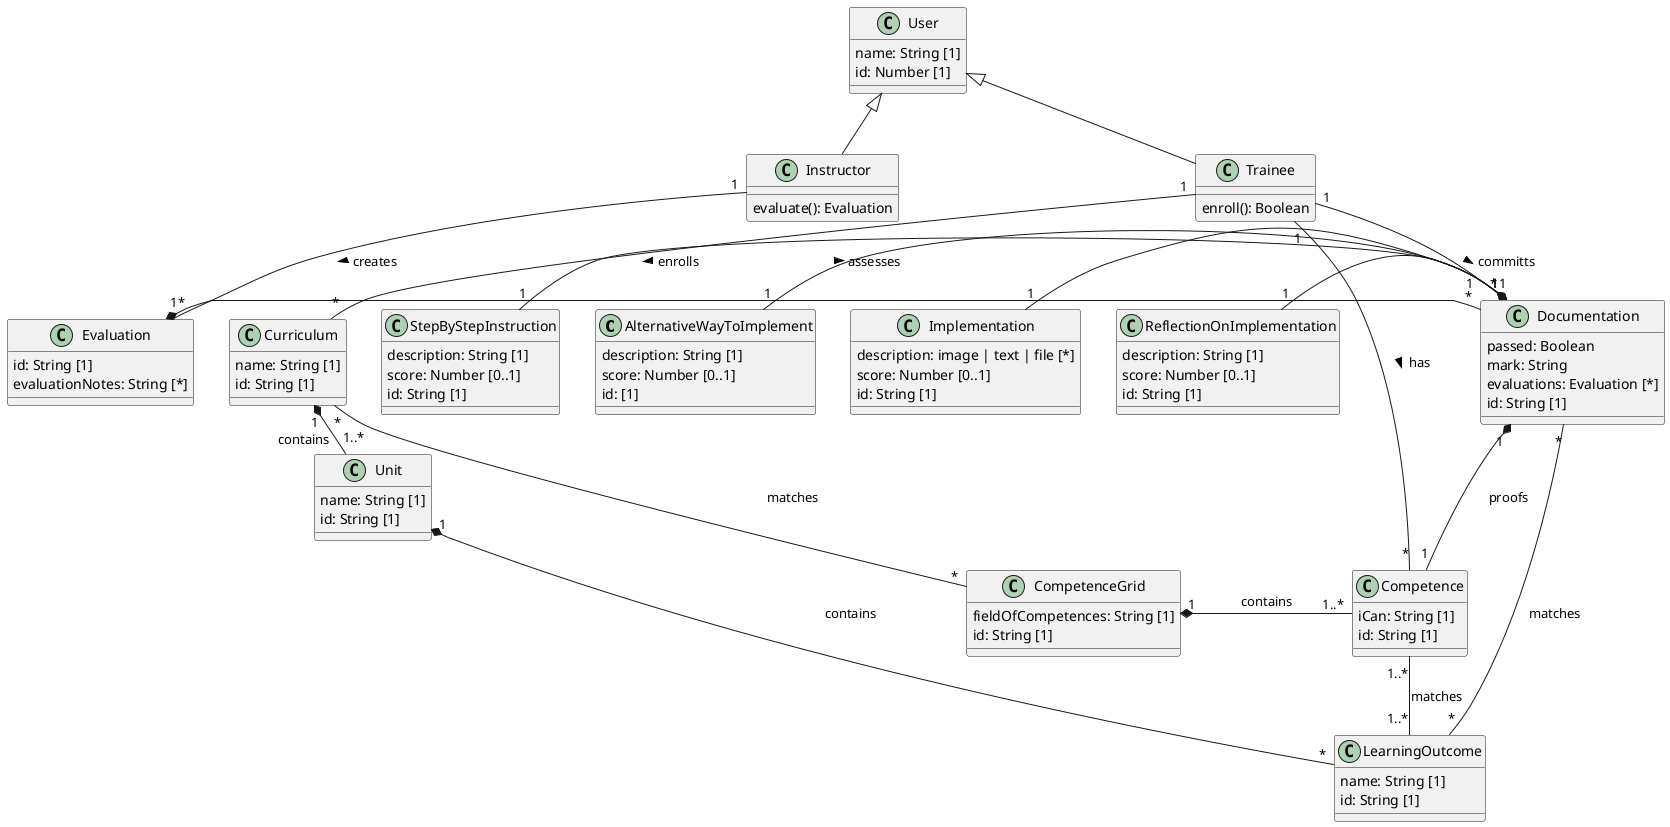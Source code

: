 @startuml

class AlternativeWayToImplement {
    description: String [1]
    score: Number [0..1]
    id: [1]
}
AlternativeWayToImplement "1" -* "1" Documentation

class Competence {
    iCan: String [1]
    id: String [1]
}

Competence "1..*" -- "1..*" LearningOutcome : matches

class CompetenceGrid {
    fieldOfCompetences: String [1]
    id: String [1]
}
CompetenceGrid "1" *- "1..*" Competence : contains

class Curriculum {
    name: String [1]
    id: String [1]
}
Curriculum "*" -- "*" CompetenceGrid : matches
Curriculum "1" *- "1..*" Unit : contains

class Documentation {
    passed: Boolean
    mark: String
    evaluations: Evaluation [*]
    id: String [1]
}
Documentation "1" *- "1" Competence : proofs
Documentation "*" -- "*" LearningOutcome : matches

class Evaluation {
    id: String [1]
    evaluationNotes: String [*]
}
Evaluation "1" *- "*" Documentation : assesses >

class Implementation {
    description: image | text | file [*]
    score: Number [0..1]
    id: String [1]
}
Implementation "1" -* "1" Documentation

class Instructor extends User {
    evaluate(): Evaluation
}
Instructor "1" -- "*" Evaluation : creates >

class LearningOutcome {
    name: String [1]
    id: String [1]
}

class ReflectionOnImplementation {
    description: String [1]
    score: Number [0..1]
    id: String [1]
}
ReflectionOnImplementation "1" -* "1" Documentation

class StepByStepInstruction {
    description: String [1]
    score: Number [0..1]
    id: String [1]
}
StepByStepInstruction "1" -* "1" Documentation

class Trainee extends User {
    enroll(): Boolean
}
Trainee "1" -- "*" Curriculum : enrolls >
Trainee "1" -- "*" Documentation : committs >
Trainee "1" -- "*" Competence : has >


class Unit {
    name: String [1]
    id: String [1]
}
Unit "1" *- "*" LearningOutcome : contains

class User {
    name: String [1]
    id: Number [1]
}

@enduml
